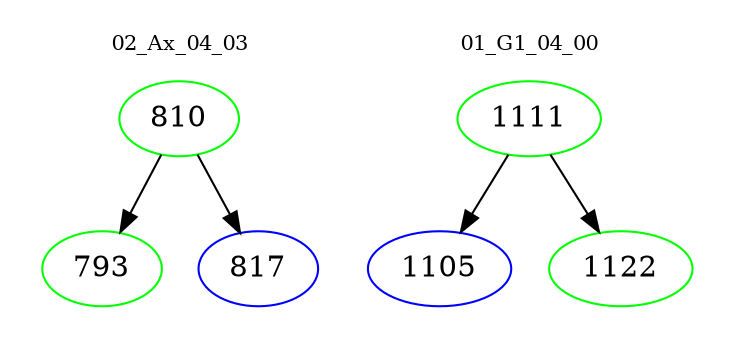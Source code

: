 digraph{
subgraph cluster_0 {
color = white
label = "02_Ax_04_03";
fontsize=10;
T0_810 [label="810", color="green"]
T0_810 -> T0_793 [color="black"]
T0_793 [label="793", color="green"]
T0_810 -> T0_817 [color="black"]
T0_817 [label="817", color="blue"]
}
subgraph cluster_1 {
color = white
label = "01_G1_04_00";
fontsize=10;
T1_1111 [label="1111", color="green"]
T1_1111 -> T1_1105 [color="black"]
T1_1105 [label="1105", color="blue"]
T1_1111 -> T1_1122 [color="black"]
T1_1122 [label="1122", color="green"]
}
}
